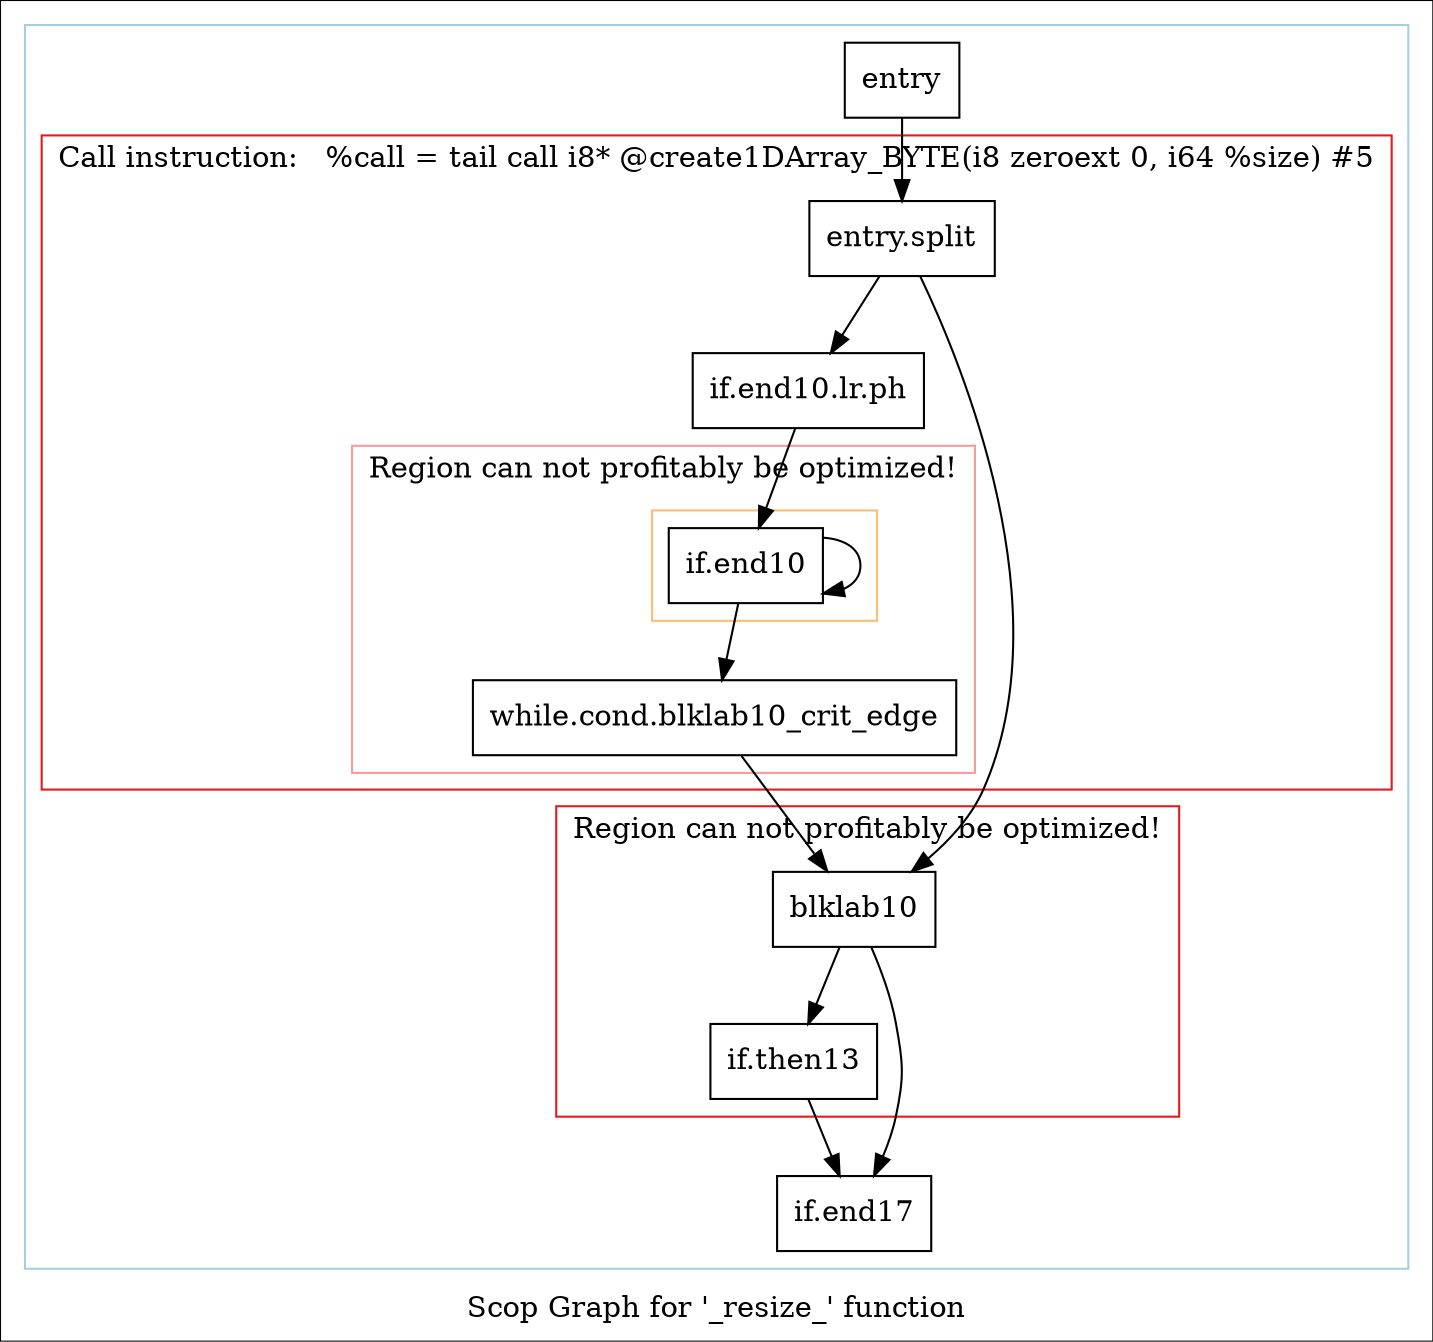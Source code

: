 digraph "Scop Graph for '_resize_' function" {
	label="Scop Graph for '_resize_' function";

	Node0xddb9b30 [shape=record,label="{entry}"];
	Node0xddb9b30 -> Node0xddbff60;
	Node0xddbff60 [shape=record,label="{entry.split}"];
	Node0xddbff60 -> Node0xdd8ed40;
	Node0xddbff60 -> Node0xddbd7a0;
	Node0xdd8ed40 [shape=record,label="{if.end10.lr.ph}"];
	Node0xdd8ed40 -> Node0xddbc9f0;
	Node0xddbc9f0 [shape=record,label="{if.end10}"];
	Node0xddbc9f0 -> Node0xddbc9f0[constraint=false];
	Node0xddbc9f0 -> Node0xdda9230;
	Node0xdda9230 [shape=record,label="{while.cond.blklab10_crit_edge}"];
	Node0xdda9230 -> Node0xddbd7a0;
	Node0xddbd7a0 [shape=record,label="{blklab10}"];
	Node0xddbd7a0 -> Node0xdda9510;
	Node0xddbd7a0 -> Node0xdd20970;
	Node0xdda9510 [shape=record,label="{if.then13}"];
	Node0xdda9510 -> Node0xdd20970;
	Node0xdd20970 [shape=record,label="{if.end17}"];
	colorscheme = "paired12"
        subgraph cluster_0xdd25280 {
          label = "";
          style = solid;
          color = 1
          subgraph cluster_0xddaa370 {
            label = "Call instruction:   %call = tail call i8* @create1DArray_BYTE(i8 zeroext 0, i64 %size) #5";
            style = solid;
            color = 6
            subgraph cluster_0xddbc8e0 {
              label = "Region can not profitably be optimized!";
              style = solid;
              color = 5
              subgraph cluster_0xdd89940 {
                label = "";
                style = solid;
                color = 7
                Node0xddbc9f0;
              }
              Node0xdda9230;
            }
            Node0xddbff60;
            Node0xdd8ed40;
          }
          subgraph cluster_0xdd95ff0 {
            label = "Region can not profitably be optimized!";
            style = solid;
            color = 6
            Node0xddbd7a0;
            Node0xdda9510;
          }
          Node0xddb9b30;
          Node0xdd20970;
        }
}
